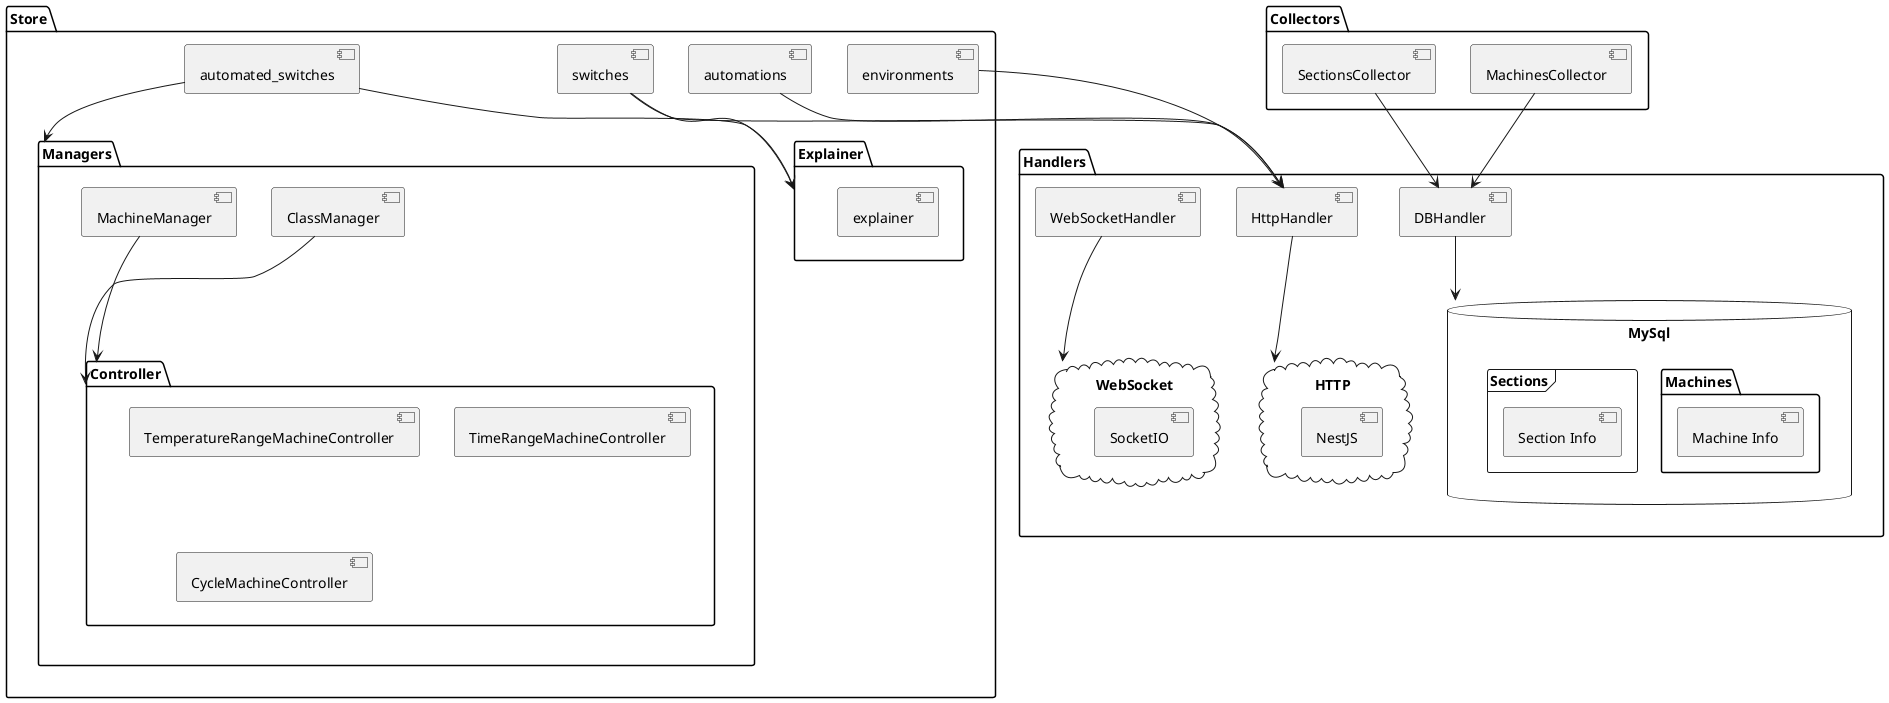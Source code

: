 @startuml
'https://plantuml.com/sequence-diagram

package "Handlers" {
    [DBHandler] --> MySql
    [HttpHandler] --> HTTP
    [WebSocketHandler] --> WebSocket
}

package "Collectors" {
    [MachinesCollector] --> DBHandler
    [SectionsCollector] --> DBHandler
}


package "Store" {
  [environments] --> HttpHandler
  [switches] --> HttpHandler
  [switches] --> Explainer
  [automations] --> HttpHandler
  [automated_switches] --> Managers
  [automated_switches] --> Explainer
}

package "Managers" {
    [ClassManager] --> Controller
    [MachineManager] --> Controller
}

package "Explainer" {
    [explainer]
}

package "Controller" {
    [TemperatureRangeMachineController]
    [TimeRangeMachineController]
    [CycleMachineController]
}

cloud "HTTP" {
    [NestJS]
}

cloud "WebSocket" {
 [SocketIO]
}

database "MySql" {
  folder "Machines" {
    [Machine Info]
  }
  frame "Sections" {
    [Section Info]
  }
}
@enduml